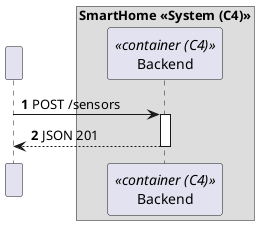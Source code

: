 @startuml
'https://plantuml.com/sequence-diagram
!pragma layout smetana

autonumber

participant " " as HTTP

box "SmartHome <<System (C4)>>"
    participant "Backend" as BE<<container (C4)>>
end box

HTTP -> BE : POST /sensors
activate BE

BE --> HTTP : JSON 201
deactivate BE

@enduml
